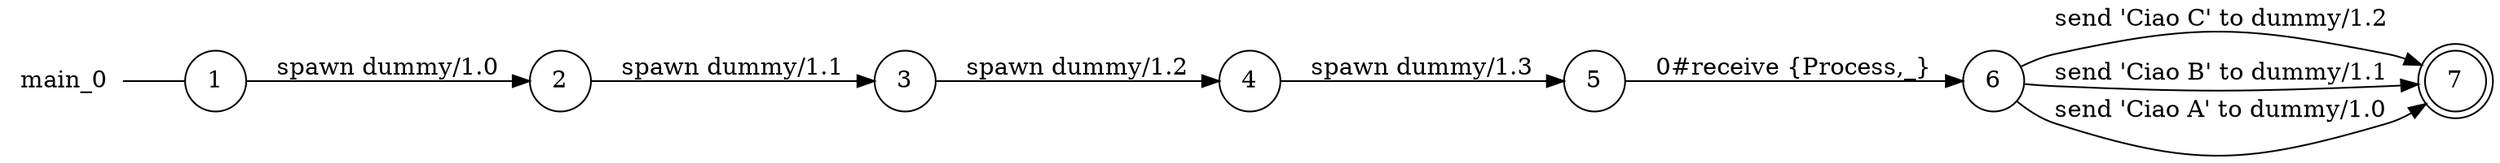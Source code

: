 digraph main_0 {
	rankdir="LR";
	n_0 [label="main_0", shape="plaintext"];
	n_1 [id="5", shape=circle, label="6"];
	n_2 [id="10", shape=circle, label="3"];
	n_3 [id="1", shape=circle, label="1"];
	n_0 -> n_3 [arrowhead=none];
	n_4 [id="9", shape=circle, label="5"];
	n_5 [id="2", shape=circle, label="2"];
	n_6 [id="4", shape=circle, label="4"];
	n_7 [id="3", shape=doublecircle, label="7"];

	n_1 -> n_7 [id="[$e|10]", label="send 'Ciao C' to dummy/1.2"];
	n_1 -> n_7 [id="[$e|9]", label="send 'Ciao B' to dummy/1.1"];
	n_5 -> n_2 [id="[$e|8]", label="spawn dummy/1.1"];
	n_4 -> n_1 [id="[$e|3]", label="0#receive {Process,_}"];
	n_6 -> n_4 [id="[$e|2]", label="spawn dummy/1.3"];
	n_2 -> n_6 [id="[$e|1]", label="spawn dummy/1.2"];
	n_1 -> n_7 [id="[$e|4]", label="send 'Ciao A' to dummy/1.0"];
	n_3 -> n_5 [id="[$e|0]", label="spawn dummy/1.0"];
}
